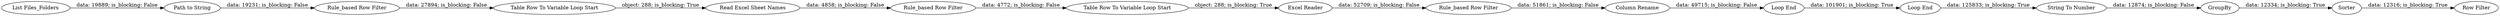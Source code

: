 digraph {
	"-3256273582274010089_5" [label="Table Row To Variable Loop Start"]
	"-3256273582274010089_3" [label="Rule_based Row Filter"]
	"-3256273582274010089_23" [label="Row Filter"]
	"-3256273582274010089_1" [label="Excel Reader"]
	"-3256273582274010089_7" [label="Loop End"]
	"-3256273582274010089_12" [label="Column Rename"]
	"-3256273582274010089_21" [label=GroupBy]
	"-3256273582274010089_22" [label=Sorter]
	"-3256273582274010089_2" [label="List Files_Folders"]
	"-3256273582274010089_8" [label="Loop End"]
	"-3256273582274010089_11" [label="Rule_based Row Filter"]
	"-3256273582274010089_9" [label="Table Row To Variable Loop Start"]
	"-3256273582274010089_15" [label="String To Number"]
	"-3256273582274010089_14" [label="Rule_based Row Filter"]
	"-3256273582274010089_6" [label="Read Excel Sheet Names"]
	"-3256273582274010089_4" [label="Path to String"]
	"-3256273582274010089_4" -> "-3256273582274010089_3" [label="data: 19231; is_blocking: False"]
	"-3256273582274010089_14" -> "-3256273582274010089_9" [label="data: 4772; is_blocking: False"]
	"-3256273582274010089_21" -> "-3256273582274010089_22" [label="data: 12334; is_blocking: True"]
	"-3256273582274010089_1" -> "-3256273582274010089_11" [label="data: 52709; is_blocking: False"]
	"-3256273582274010089_9" -> "-3256273582274010089_1" [label="object: 288; is_blocking: True"]
	"-3256273582274010089_5" -> "-3256273582274010089_6" [label="object: 288; is_blocking: True"]
	"-3256273582274010089_7" -> "-3256273582274010089_15" [label="data: 125833; is_blocking: True"]
	"-3256273582274010089_22" -> "-3256273582274010089_23" [label="data: 12316; is_blocking: True"]
	"-3256273582274010089_6" -> "-3256273582274010089_14" [label="data: 4858; is_blocking: False"]
	"-3256273582274010089_11" -> "-3256273582274010089_12" [label="data: 51861; is_blocking: False"]
	"-3256273582274010089_2" -> "-3256273582274010089_4" [label="data: 19889; is_blocking: False"]
	"-3256273582274010089_12" -> "-3256273582274010089_8" [label="data: 49715; is_blocking: False"]
	"-3256273582274010089_15" -> "-3256273582274010089_21" [label="data: 12874; is_blocking: False"]
	"-3256273582274010089_3" -> "-3256273582274010089_5" [label="data: 27894; is_blocking: False"]
	"-3256273582274010089_8" -> "-3256273582274010089_7" [label="data: 101901; is_blocking: True"]
	rankdir=LR
}
